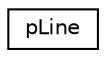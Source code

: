 digraph "Graphical Class Hierarchy"
{
 // LATEX_PDF_SIZE
  edge [fontname="Helvetica",fontsize="10",labelfontname="Helvetica",labelfontsize="10"];
  node [fontname="Helvetica",fontsize="10",shape=record];
  rankdir="LR";
  Node0 [label="pLine",height=0.2,width=0.4,color="black", fillcolor="white", style="filled",URL="$structpFlow_1_1sphTriInteraction_1_1pLine.html",tooltip=" "];
}
